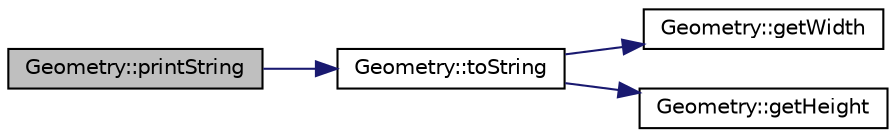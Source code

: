 digraph "Geometry::printString"
{
  edge [fontname="Helvetica",fontsize="10",labelfontname="Helvetica",labelfontsize="10"];
  node [fontname="Helvetica",fontsize="10",shape=record];
  rankdir="LR";
  Node1 [label="Geometry::printString",height=0.2,width=0.4,color="black", fillcolor="grey75", style="filled" fontcolor="black"];
  Node1 -> Node2 [color="midnightblue",fontsize="10",style="solid",fontname="Helvetica"];
  Node2 [label="Geometry::toString",height=0.2,width=0.4,color="black", fillcolor="white", style="filled",URL="$classGeometry.html#ae247a0c9686286fa941142e803d289f1",tooltip="Converts this Geometry&#39;s attributes to a character array."];
  Node2 -> Node3 [color="midnightblue",fontsize="10",style="solid",fontname="Helvetica"];
  Node3 [label="Geometry::getWidth",height=0.2,width=0.4,color="black", fillcolor="white", style="filled",URL="$classGeometry.html#a8a7afceb0905b411d296c57fb0f8f3ba",tooltip="Returns the total width (x extent) of the Geometry in cm."];
  Node2 -> Node4 [color="midnightblue",fontsize="10",style="solid",fontname="Helvetica"];
  Node4 [label="Geometry::getHeight",height=0.2,width=0.4,color="black", fillcolor="white", style="filled",URL="$classGeometry.html#a8895b7f5b91d85926f316ac09ade9e5f",tooltip="Returns the total height (y extent) of the Geometry in cm."];
}
